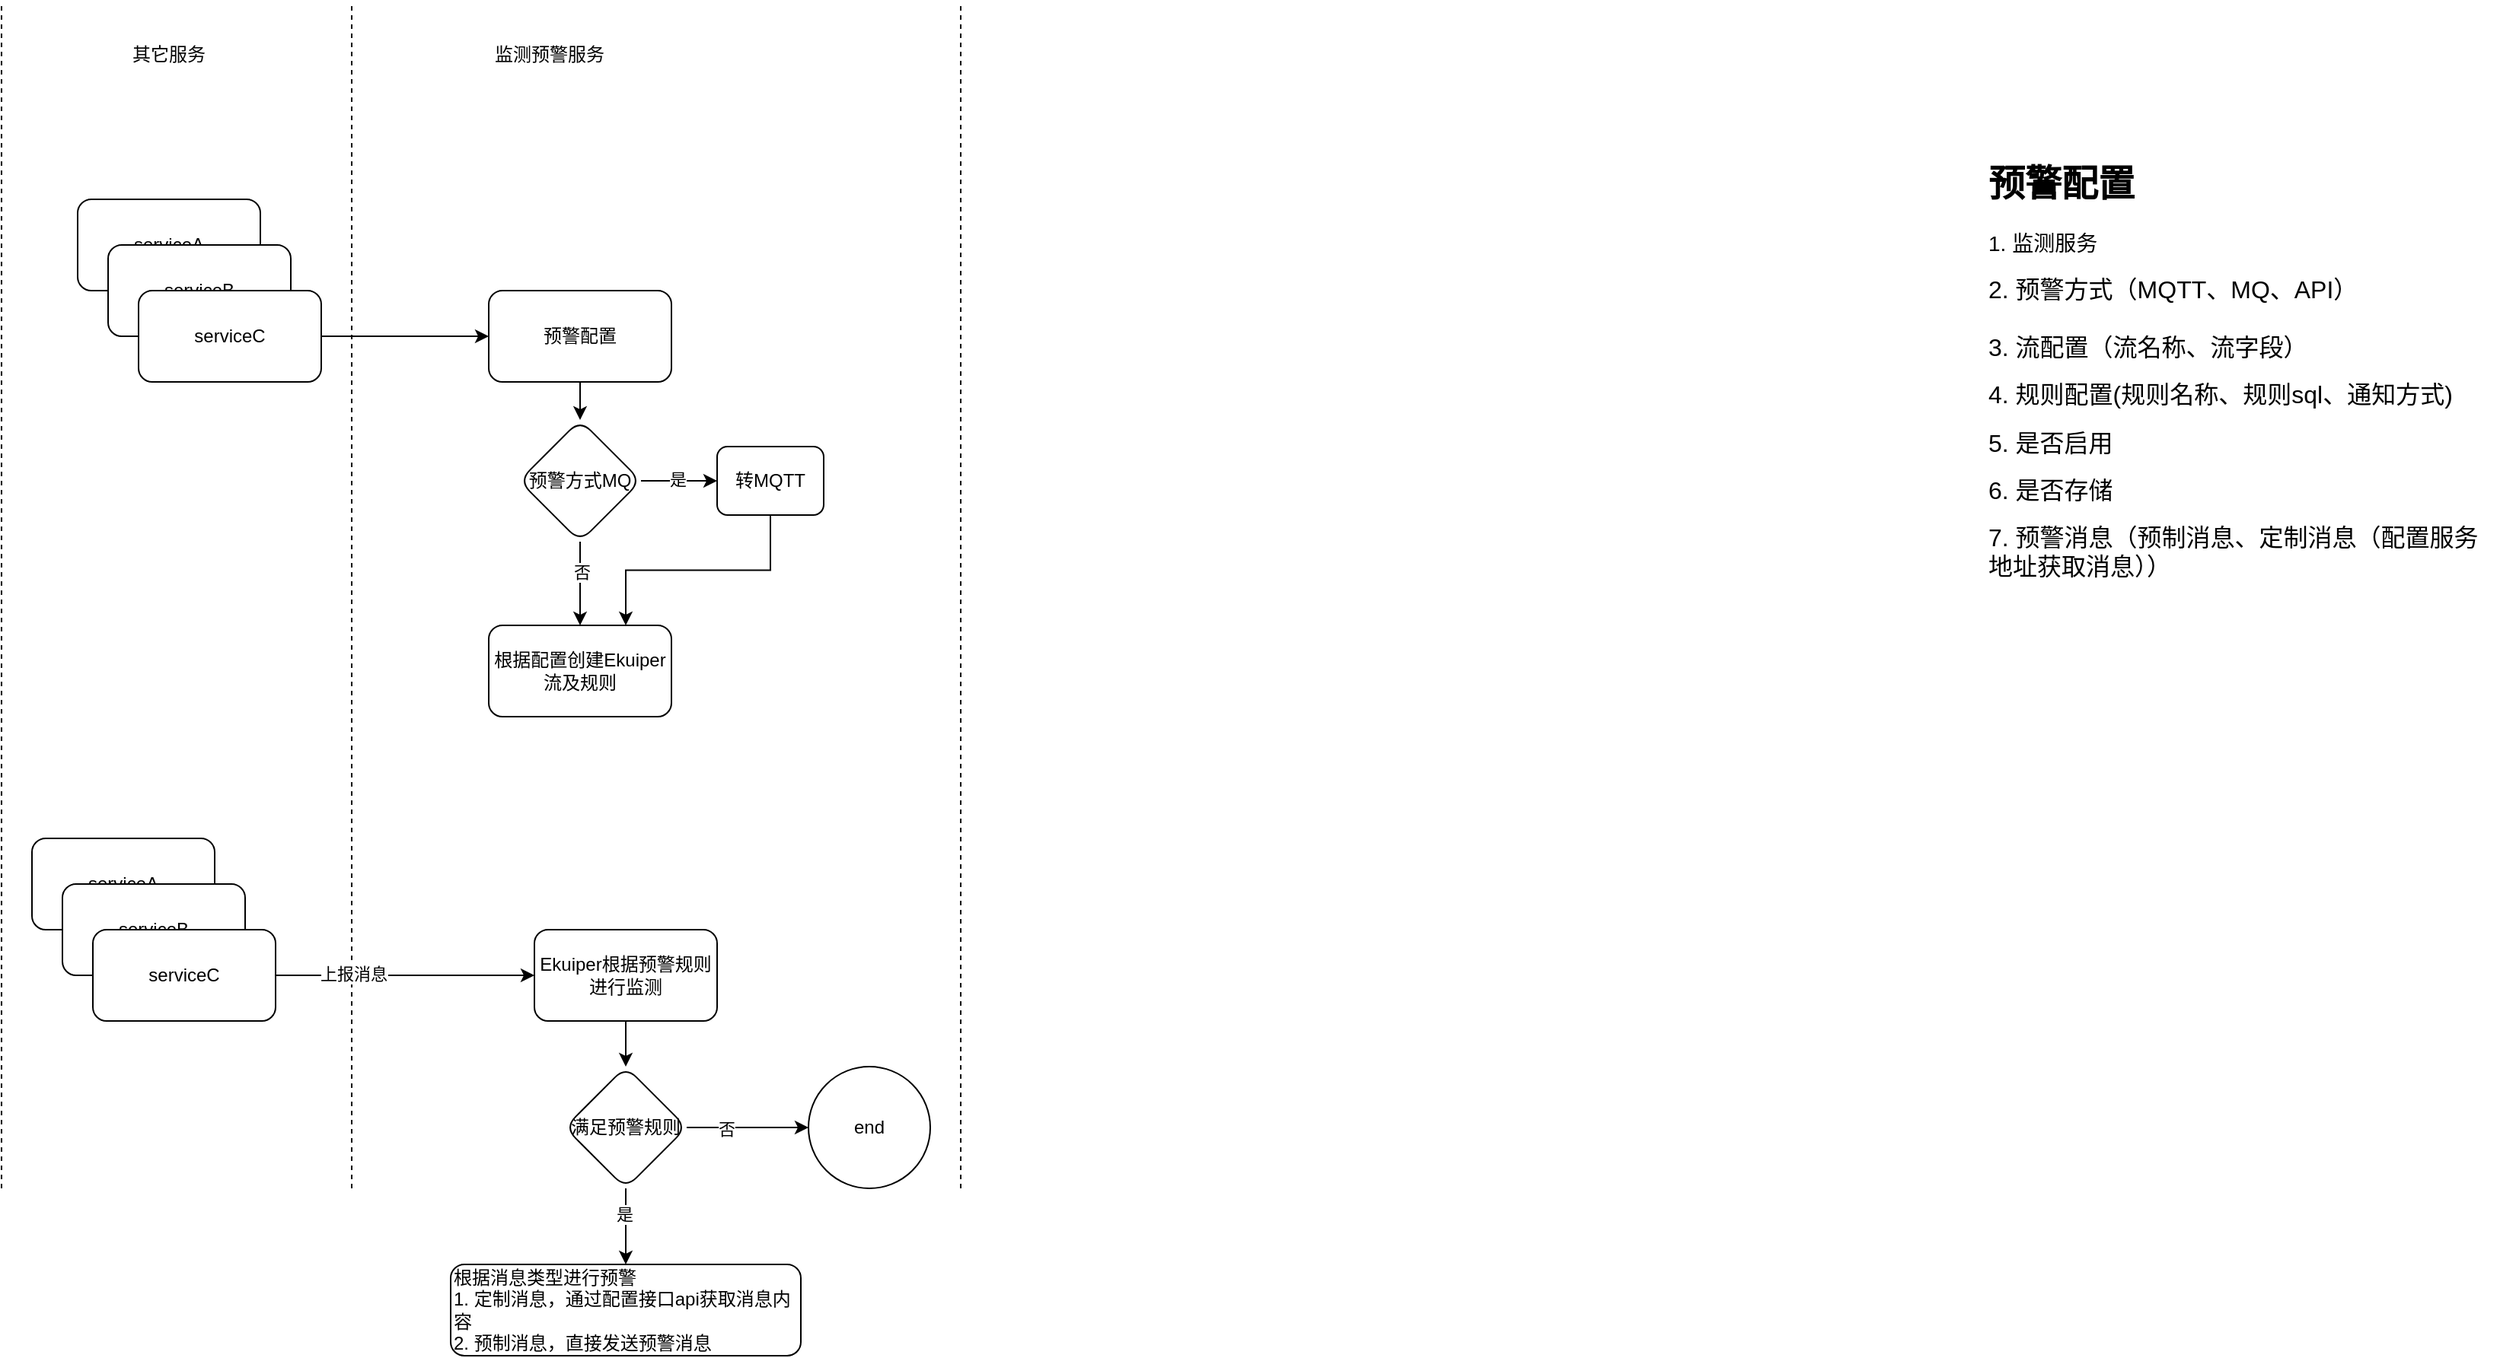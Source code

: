 <mxfile version="21.6.8" type="github">
  <diagram name="Page-1" id="74e2e168-ea6b-b213-b513-2b3c1d86103e">
    <mxGraphModel dx="1272" dy="760" grid="1" gridSize="10" guides="1" tooltips="1" connect="1" arrows="1" fold="1" page="1" pageScale="1" pageWidth="1100" pageHeight="850" background="none" math="0" shadow="0">
      <root>
        <mxCell id="0" />
        <mxCell id="1" parent="0" />
        <mxCell id="p6QsBPsYKz_h2fwkekkV-1" value="serviceA" style="rounded=1;whiteSpace=wrap;html=1;" vertex="1" parent="1">
          <mxGeometry x="180" y="200" width="120" height="60" as="geometry" />
        </mxCell>
        <mxCell id="p6QsBPsYKz_h2fwkekkV-2" value="serviceB" style="rounded=1;whiteSpace=wrap;html=1;" vertex="1" parent="1">
          <mxGeometry x="200" y="230" width="120" height="60" as="geometry" />
        </mxCell>
        <mxCell id="p6QsBPsYKz_h2fwkekkV-10" style="edgeStyle=orthogonalEdgeStyle;rounded=0;orthogonalLoop=1;jettySize=auto;html=1;" edge="1" parent="1" source="p6QsBPsYKz_h2fwkekkV-3">
          <mxGeometry relative="1" as="geometry">
            <mxPoint x="450" y="290" as="targetPoint" />
          </mxGeometry>
        </mxCell>
        <mxCell id="p6QsBPsYKz_h2fwkekkV-3" value="serviceC" style="rounded=1;whiteSpace=wrap;html=1;" vertex="1" parent="1">
          <mxGeometry x="220" y="260" width="120" height="60" as="geometry" />
        </mxCell>
        <mxCell id="p6QsBPsYKz_h2fwkekkV-4" value="" style="endArrow=none;dashed=1;html=1;rounded=0;" edge="1" parent="1">
          <mxGeometry width="50" height="50" relative="1" as="geometry">
            <mxPoint x="130" y="850" as="sourcePoint" />
            <mxPoint x="130" y="70" as="targetPoint" />
          </mxGeometry>
        </mxCell>
        <mxCell id="p6QsBPsYKz_h2fwkekkV-5" value="" style="endArrow=none;dashed=1;html=1;rounded=0;" edge="1" parent="1">
          <mxGeometry width="50" height="50" relative="1" as="geometry">
            <mxPoint x="360" y="850" as="sourcePoint" />
            <mxPoint x="360" y="70" as="targetPoint" />
          </mxGeometry>
        </mxCell>
        <mxCell id="p6QsBPsYKz_h2fwkekkV-8" value="其它服务" style="text;html=1;strokeColor=none;fillColor=none;align=center;verticalAlign=middle;whiteSpace=wrap;rounded=0;" vertex="1" parent="1">
          <mxGeometry x="210" y="90" width="60" height="30" as="geometry" />
        </mxCell>
        <mxCell id="p6QsBPsYKz_h2fwkekkV-9" value="监测预警服务" style="text;html=1;strokeColor=none;fillColor=none;align=center;verticalAlign=middle;whiteSpace=wrap;rounded=0;" vertex="1" parent="1">
          <mxGeometry x="450" y="90" width="80" height="30" as="geometry" />
        </mxCell>
        <mxCell id="p6QsBPsYKz_h2fwkekkV-23" value="" style="edgeStyle=orthogonalEdgeStyle;rounded=0;orthogonalLoop=1;jettySize=auto;html=1;" edge="1" parent="1" source="p6QsBPsYKz_h2fwkekkV-11" target="p6QsBPsYKz_h2fwkekkV-22">
          <mxGeometry relative="1" as="geometry" />
        </mxCell>
        <mxCell id="p6QsBPsYKz_h2fwkekkV-11" value="预警配置" style="rounded=1;whiteSpace=wrap;html=1;" vertex="1" parent="1">
          <mxGeometry x="450" y="260" width="120" height="60" as="geometry" />
        </mxCell>
        <mxCell id="p6QsBPsYKz_h2fwkekkV-12" value="根据配置创建Ekuiper流及规则" style="rounded=1;whiteSpace=wrap;html=1;" vertex="1" parent="1">
          <mxGeometry x="450" y="480" width="120" height="60" as="geometry" />
        </mxCell>
        <mxCell id="p6QsBPsYKz_h2fwkekkV-14" value="" style="endArrow=none;dashed=1;html=1;rounded=0;" edge="1" parent="1">
          <mxGeometry width="50" height="50" relative="1" as="geometry">
            <mxPoint x="760" y="850" as="sourcePoint" />
            <mxPoint x="760" y="70" as="targetPoint" />
          </mxGeometry>
        </mxCell>
        <mxCell id="p6QsBPsYKz_h2fwkekkV-15" style="edgeStyle=orthogonalEdgeStyle;rounded=0;orthogonalLoop=1;jettySize=auto;html=1;exitX=0.5;exitY=1;exitDx=0;exitDy=0;" edge="1" parent="1" source="p6QsBPsYKz_h2fwkekkV-12" target="p6QsBPsYKz_h2fwkekkV-12">
          <mxGeometry relative="1" as="geometry" />
        </mxCell>
        <mxCell id="p6QsBPsYKz_h2fwkekkV-19" value="&lt;h1&gt;预警配置&lt;/h1&gt;&lt;p&gt;&lt;font style=&quot;font-size: 14px;&quot;&gt;1&lt;font style=&quot;&quot;&gt;.&amp;nbsp;监测服务&lt;/font&gt;&lt;/font&gt;&lt;/p&gt;&lt;p&gt;&lt;font size=&quot;3&quot;&gt;2.&amp;nbsp;预警方式（MQTT、MQ、API）&lt;br&gt;&lt;span style=&quot;background-color: initial;&quot;&gt;&lt;br&gt;3.&amp;nbsp;流配置（流名称、流字段）&lt;/span&gt;&lt;/font&gt;&lt;/p&gt;&lt;p&gt;&lt;span style=&quot;background-color: initial;&quot;&gt;&lt;font size=&quot;3&quot;&gt;4.&amp;nbsp;规则配置(规则名称、规则sql、通知方式)&lt;br&gt;&lt;/font&gt;&lt;/span&gt;&lt;/p&gt;&lt;p&gt;&lt;span style=&quot;background-color: initial;&quot;&gt;&lt;font size=&quot;3&quot;&gt;5.&amp;nbsp;是否启用&lt;/font&gt;&lt;/span&gt;&lt;/p&gt;&lt;p&gt;&lt;span style=&quot;background-color: initial;&quot;&gt;&lt;font size=&quot;3&quot;&gt;6.&amp;nbsp;是否存储&lt;/font&gt;&lt;/span&gt;&lt;/p&gt;&lt;p&gt;&lt;span style=&quot;background-color: initial;&quot;&gt;&lt;font size=&quot;3&quot;&gt;7.&amp;nbsp;预警消息（预制消息、定制消息（配置服务地址获取消息））&lt;/font&gt;&lt;/span&gt;&lt;/p&gt;" style="text;html=1;strokeColor=none;fillColor=none;spacing=5;spacingTop=-20;whiteSpace=wrap;overflow=hidden;rounded=0;" vertex="1" parent="1">
          <mxGeometry x="1430" y="170" width="340" height="305" as="geometry" />
        </mxCell>
        <mxCell id="p6QsBPsYKz_h2fwkekkV-25" value="" style="edgeStyle=orthogonalEdgeStyle;rounded=0;orthogonalLoop=1;jettySize=auto;html=1;" edge="1" parent="1" source="p6QsBPsYKz_h2fwkekkV-22" target="p6QsBPsYKz_h2fwkekkV-24">
          <mxGeometry relative="1" as="geometry" />
        </mxCell>
        <mxCell id="p6QsBPsYKz_h2fwkekkV-26" value="是" style="edgeLabel;html=1;align=center;verticalAlign=middle;resizable=0;points=[];" vertex="1" connectable="0" parent="p6QsBPsYKz_h2fwkekkV-25">
          <mxGeometry y="1" relative="1" as="geometry">
            <mxPoint x="-1" as="offset" />
          </mxGeometry>
        </mxCell>
        <mxCell id="p6QsBPsYKz_h2fwkekkV-27" value="" style="edgeStyle=orthogonalEdgeStyle;rounded=0;orthogonalLoop=1;jettySize=auto;html=1;" edge="1" parent="1" source="p6QsBPsYKz_h2fwkekkV-22" target="p6QsBPsYKz_h2fwkekkV-12">
          <mxGeometry relative="1" as="geometry" />
        </mxCell>
        <mxCell id="p6QsBPsYKz_h2fwkekkV-28" value="否" style="edgeLabel;html=1;align=center;verticalAlign=middle;resizable=0;points=[];" vertex="1" connectable="0" parent="p6QsBPsYKz_h2fwkekkV-27">
          <mxGeometry x="-0.271" y="1" relative="1" as="geometry">
            <mxPoint as="offset" />
          </mxGeometry>
        </mxCell>
        <mxCell id="p6QsBPsYKz_h2fwkekkV-22" value="预警方式MQ" style="rhombus;whiteSpace=wrap;html=1;rounded=1;" vertex="1" parent="1">
          <mxGeometry x="470" y="345" width="80" height="80" as="geometry" />
        </mxCell>
        <mxCell id="p6QsBPsYKz_h2fwkekkV-30" style="edgeStyle=orthogonalEdgeStyle;rounded=0;orthogonalLoop=1;jettySize=auto;html=1;exitX=0.5;exitY=1;exitDx=0;exitDy=0;entryX=0.75;entryY=0;entryDx=0;entryDy=0;" edge="1" parent="1" source="p6QsBPsYKz_h2fwkekkV-24" target="p6QsBPsYKz_h2fwkekkV-12">
          <mxGeometry relative="1" as="geometry" />
        </mxCell>
        <mxCell id="p6QsBPsYKz_h2fwkekkV-24" value="转MQTT" style="whiteSpace=wrap;html=1;rounded=1;" vertex="1" parent="1">
          <mxGeometry x="600" y="362.5" width="70" height="45" as="geometry" />
        </mxCell>
        <mxCell id="p6QsBPsYKz_h2fwkekkV-31" value="serviceA" style="rounded=1;whiteSpace=wrap;html=1;" vertex="1" parent="1">
          <mxGeometry x="150" y="620" width="120" height="60" as="geometry" />
        </mxCell>
        <mxCell id="p6QsBPsYKz_h2fwkekkV-32" value="serviceB" style="rounded=1;whiteSpace=wrap;html=1;" vertex="1" parent="1">
          <mxGeometry x="170" y="650" width="120" height="60" as="geometry" />
        </mxCell>
        <mxCell id="p6QsBPsYKz_h2fwkekkV-35" value="" style="edgeStyle=orthogonalEdgeStyle;rounded=0;orthogonalLoop=1;jettySize=auto;html=1;" edge="1" parent="1" source="p6QsBPsYKz_h2fwkekkV-33" target="p6QsBPsYKz_h2fwkekkV-34">
          <mxGeometry relative="1" as="geometry" />
        </mxCell>
        <mxCell id="p6QsBPsYKz_h2fwkekkV-36" value="上报消息" style="edgeLabel;html=1;align=center;verticalAlign=middle;resizable=0;points=[];" vertex="1" connectable="0" parent="p6QsBPsYKz_h2fwkekkV-35">
          <mxGeometry x="-0.417" y="1" relative="1" as="geometry">
            <mxPoint x="1" as="offset" />
          </mxGeometry>
        </mxCell>
        <mxCell id="p6QsBPsYKz_h2fwkekkV-33" value="serviceC" style="rounded=1;whiteSpace=wrap;html=1;" vertex="1" parent="1">
          <mxGeometry x="190" y="680" width="120" height="60" as="geometry" />
        </mxCell>
        <mxCell id="p6QsBPsYKz_h2fwkekkV-40" value="" style="edgeStyle=orthogonalEdgeStyle;rounded=0;orthogonalLoop=1;jettySize=auto;html=1;" edge="1" parent="1" source="p6QsBPsYKz_h2fwkekkV-34" target="p6QsBPsYKz_h2fwkekkV-39">
          <mxGeometry relative="1" as="geometry" />
        </mxCell>
        <mxCell id="p6QsBPsYKz_h2fwkekkV-34" value="Ekuiper根据预警规则进行监测" style="whiteSpace=wrap;html=1;rounded=1;" vertex="1" parent="1">
          <mxGeometry x="480" y="680" width="120" height="60" as="geometry" />
        </mxCell>
        <mxCell id="p6QsBPsYKz_h2fwkekkV-42" value="" style="edgeStyle=orthogonalEdgeStyle;rounded=0;orthogonalLoop=1;jettySize=auto;html=1;" edge="1" parent="1" source="p6QsBPsYKz_h2fwkekkV-39" target="p6QsBPsYKz_h2fwkekkV-41">
          <mxGeometry relative="1" as="geometry" />
        </mxCell>
        <mxCell id="p6QsBPsYKz_h2fwkekkV-43" value="否" style="edgeLabel;html=1;align=center;verticalAlign=middle;resizable=0;points=[];" vertex="1" connectable="0" parent="p6QsBPsYKz_h2fwkekkV-42">
          <mxGeometry x="-0.367" y="-1" relative="1" as="geometry">
            <mxPoint as="offset" />
          </mxGeometry>
        </mxCell>
        <mxCell id="p6QsBPsYKz_h2fwkekkV-45" value="" style="edgeStyle=orthogonalEdgeStyle;rounded=0;orthogonalLoop=1;jettySize=auto;html=1;" edge="1" parent="1" source="p6QsBPsYKz_h2fwkekkV-39" target="p6QsBPsYKz_h2fwkekkV-44">
          <mxGeometry relative="1" as="geometry" />
        </mxCell>
        <mxCell id="p6QsBPsYKz_h2fwkekkV-46" value="是" style="edgeLabel;html=1;align=center;verticalAlign=middle;resizable=0;points=[];" vertex="1" connectable="0" parent="p6QsBPsYKz_h2fwkekkV-45">
          <mxGeometry x="-0.3" y="-1" relative="1" as="geometry">
            <mxPoint y="-1" as="offset" />
          </mxGeometry>
        </mxCell>
        <mxCell id="p6QsBPsYKz_h2fwkekkV-39" value="满足预警规则" style="rhombus;whiteSpace=wrap;html=1;rounded=1;" vertex="1" parent="1">
          <mxGeometry x="500" y="770" width="80" height="80" as="geometry" />
        </mxCell>
        <mxCell id="p6QsBPsYKz_h2fwkekkV-41" value="end" style="ellipse;whiteSpace=wrap;html=1;rounded=1;" vertex="1" parent="1">
          <mxGeometry x="660" y="770" width="80" height="80" as="geometry" />
        </mxCell>
        <mxCell id="p6QsBPsYKz_h2fwkekkV-44" value="根据消息类型进行预警&lt;br&gt;1.&amp;nbsp;定制消息，通过配置接口api获取消息内容&lt;br&gt;2.&amp;nbsp;预制消息，直接发送预警消息" style="whiteSpace=wrap;html=1;rounded=1;align=left;" vertex="1" parent="1">
          <mxGeometry x="425" y="900" width="230" height="60" as="geometry" />
        </mxCell>
      </root>
    </mxGraphModel>
  </diagram>
</mxfile>
